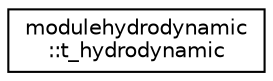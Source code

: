 digraph "Graphical Class Hierarchy"
{
 // LATEX_PDF_SIZE
  edge [fontname="Helvetica",fontsize="10",labelfontname="Helvetica",labelfontsize="10"];
  node [fontname="Helvetica",fontsize="10",shape=record];
  rankdir="LR";
  Node0 [label="modulehydrodynamic\l::t_hydrodynamic",height=0.2,width=0.4,color="black", fillcolor="white", style="filled",URL="$structmodulehydrodynamic_1_1t__hydrodynamic.html",tooltip=" "];
}
